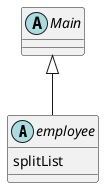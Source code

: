 @startuml
'https://plantuml.com/class-diagram

abstract class employee {
    splitList
}
abstract class Main

Main <|-- employee

@enduml